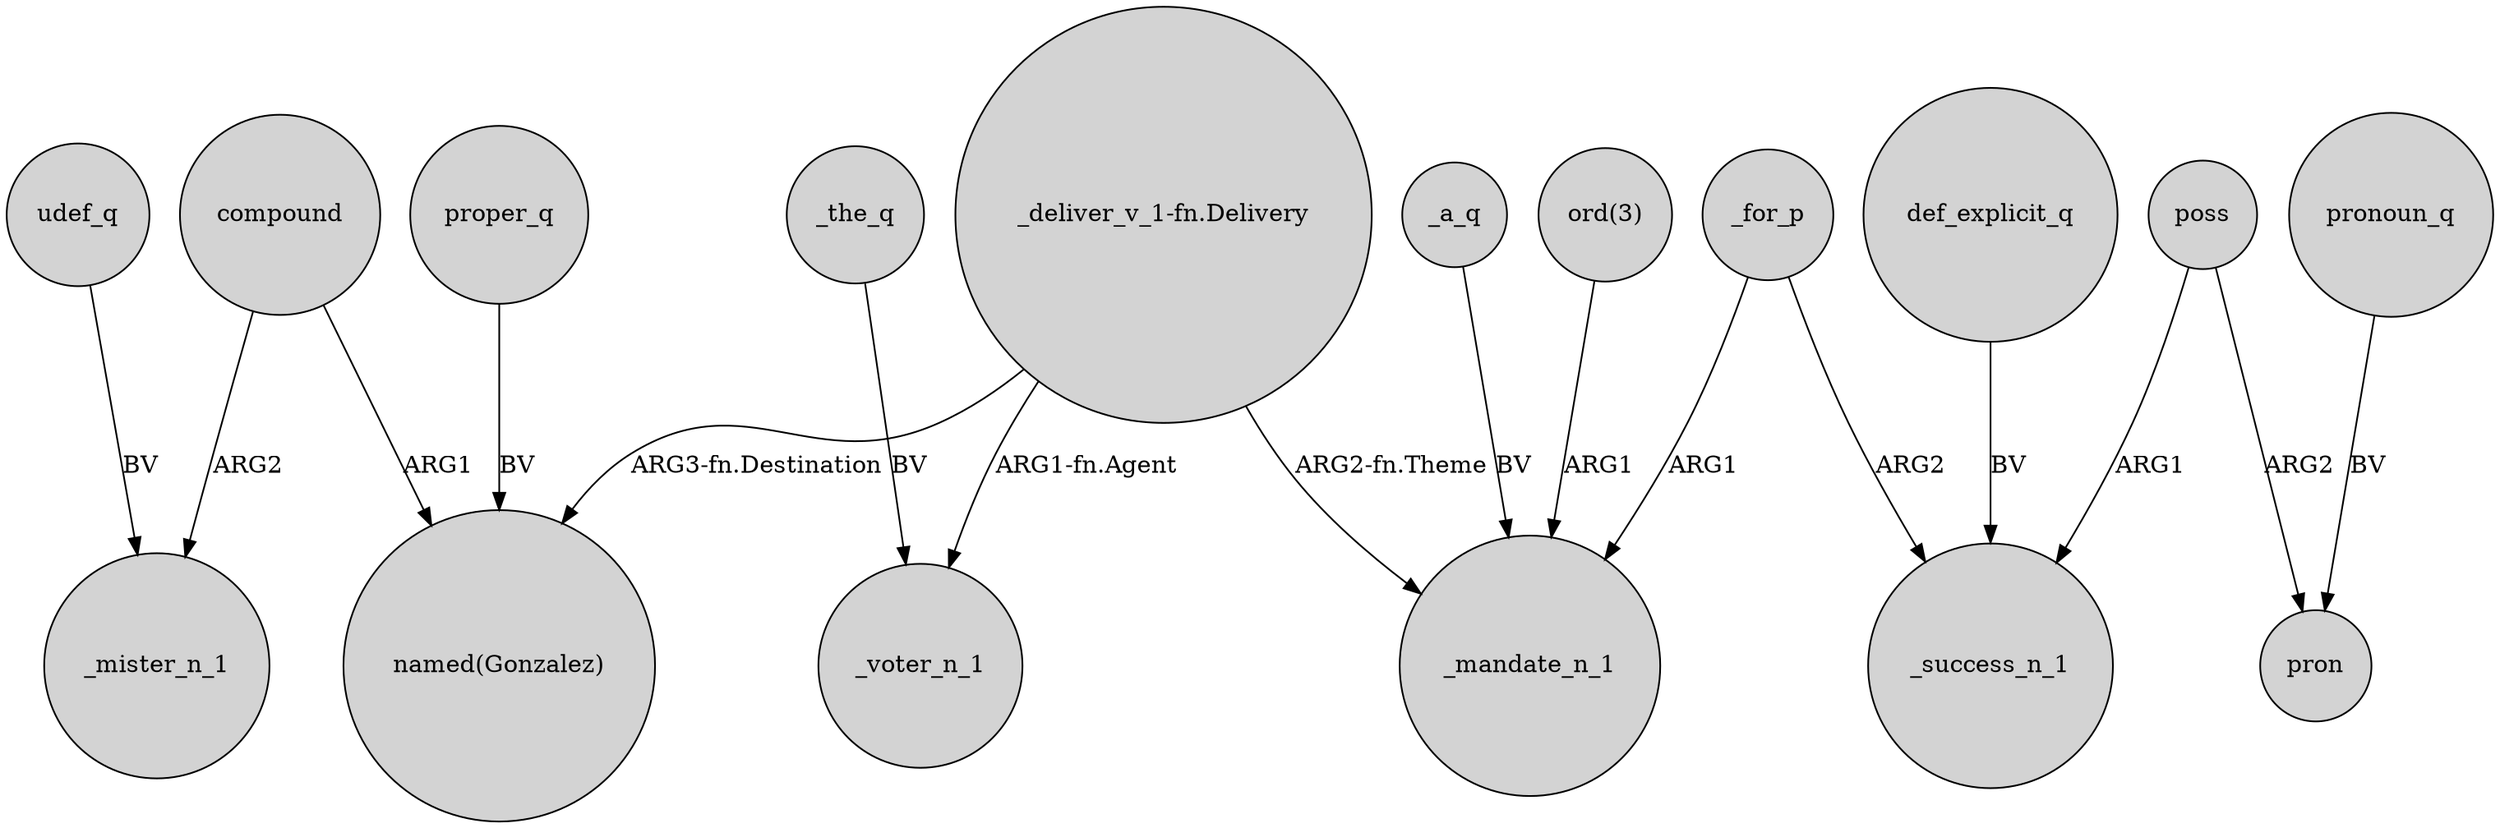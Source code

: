 digraph {
	node [shape=circle style=filled]
	udef_q -> _mister_n_1 [label=BV]
	"_deliver_v_1-fn.Delivery" -> _mandate_n_1 [label="ARG2-fn.Theme"]
	proper_q -> "named(Gonzalez)" [label=BV]
	_the_q -> _voter_n_1 [label=BV]
	"ord(3)" -> _mandate_n_1 [label=ARG1]
	_for_p -> _success_n_1 [label=ARG2]
	_for_p -> _mandate_n_1 [label=ARG1]
	poss -> pron [label=ARG2]
	pronoun_q -> pron [label=BV]
	"_deliver_v_1-fn.Delivery" -> _voter_n_1 [label="ARG1-fn.Agent"]
	_a_q -> _mandate_n_1 [label=BV]
	compound -> _mister_n_1 [label=ARG2]
	compound -> "named(Gonzalez)" [label=ARG1]
	"_deliver_v_1-fn.Delivery" -> "named(Gonzalez)" [label="ARG3-fn.Destination"]
	def_explicit_q -> _success_n_1 [label=BV]
	poss -> _success_n_1 [label=ARG1]
}
